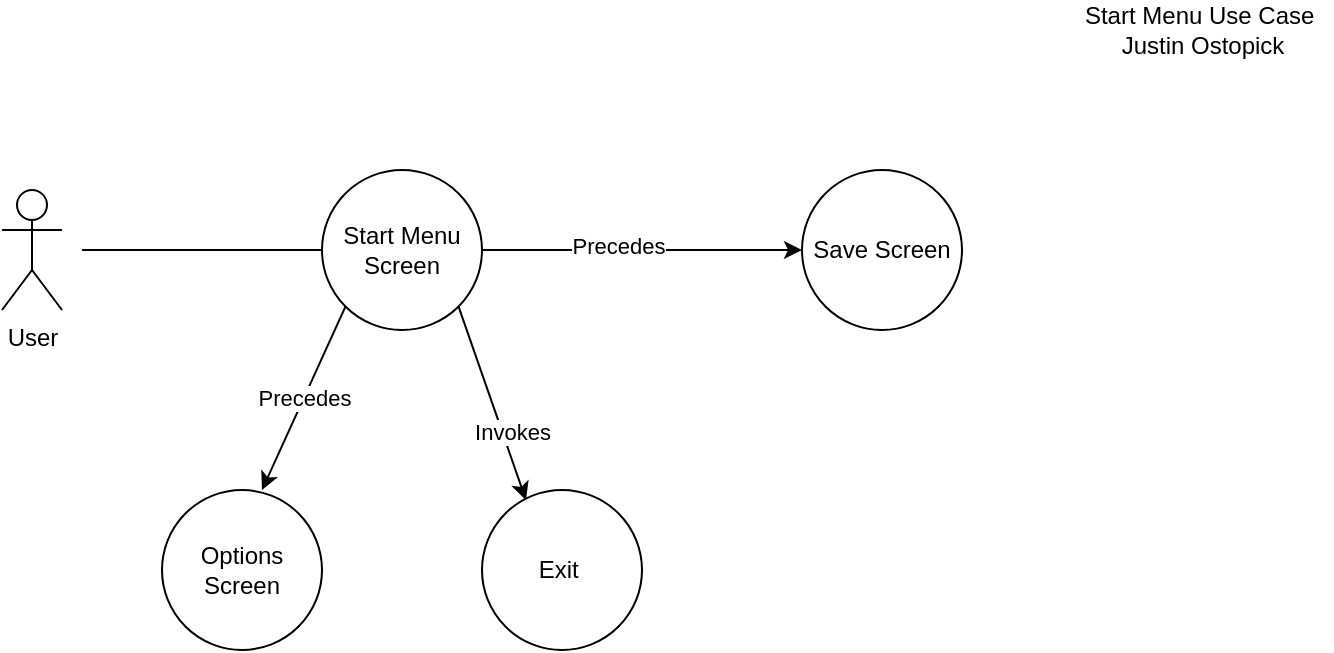 <mxfile version="15.8.8" type="device"><diagram id="kfVLi-JprTq_NmDR7UqE" name="Page-1"><mxGraphModel dx="2062" dy="1154" grid="1" gridSize="10" guides="1" tooltips="1" connect="1" arrows="1" fold="1" page="1" pageScale="1" pageWidth="850" pageHeight="1400" math="0" shadow="0"><root><mxCell id="0"/><mxCell id="1" parent="0"/><mxCell id="8ITwWpTIds18LTCqIP7k-1" value="User" style="shape=umlActor;verticalLabelPosition=bottom;verticalAlign=top;html=1;outlineConnect=0;" vertex="1" parent="1"><mxGeometry x="80" y="130" width="30" height="60" as="geometry"/></mxCell><mxCell id="8ITwWpTIds18LTCqIP7k-2" value="Start Menu Screen" style="ellipse;whiteSpace=wrap;html=1;aspect=fixed;" vertex="1" parent="1"><mxGeometry x="240" y="120" width="80" height="80" as="geometry"/></mxCell><mxCell id="8ITwWpTIds18LTCqIP7k-3" value="Save Screen" style="ellipse;whiteSpace=wrap;html=1;aspect=fixed;" vertex="1" parent="1"><mxGeometry x="480" y="120" width="80" height="80" as="geometry"/></mxCell><mxCell id="8ITwWpTIds18LTCqIP7k-4" value="Options Screen" style="ellipse;whiteSpace=wrap;html=1;aspect=fixed;" vertex="1" parent="1"><mxGeometry x="160" y="280" width="80" height="80" as="geometry"/></mxCell><mxCell id="8ITwWpTIds18LTCqIP7k-6" value="Exit&amp;nbsp;" style="ellipse;whiteSpace=wrap;html=1;aspect=fixed;" vertex="1" parent="1"><mxGeometry x="320" y="280" width="80" height="80" as="geometry"/></mxCell><mxCell id="8ITwWpTIds18LTCqIP7k-7" value="" style="endArrow=none;html=1;rounded=0;entryX=0;entryY=0.5;entryDx=0;entryDy=0;" edge="1" parent="1" target="8ITwWpTIds18LTCqIP7k-2"><mxGeometry width="50" height="50" relative="1" as="geometry"><mxPoint x="120" y="160" as="sourcePoint"/><mxPoint x="450" y="550" as="targetPoint"/></mxGeometry></mxCell><mxCell id="8ITwWpTIds18LTCqIP7k-8" value="" style="endArrow=classic;html=1;rounded=0;exitX=1;exitY=0.5;exitDx=0;exitDy=0;entryX=0;entryY=0.5;entryDx=0;entryDy=0;" edge="1" parent="1" source="8ITwWpTIds18LTCqIP7k-2" target="8ITwWpTIds18LTCqIP7k-3"><mxGeometry width="50" height="50" relative="1" as="geometry"><mxPoint x="400" y="600" as="sourcePoint"/><mxPoint x="450" y="550" as="targetPoint"/></mxGeometry></mxCell><mxCell id="8ITwWpTIds18LTCqIP7k-12" value="Precedes" style="edgeLabel;html=1;align=center;verticalAlign=middle;resizable=0;points=[];" vertex="1" connectable="0" parent="8ITwWpTIds18LTCqIP7k-8"><mxGeometry x="-0.163" y="2" relative="1" as="geometry"><mxPoint x="1" as="offset"/></mxGeometry></mxCell><mxCell id="8ITwWpTIds18LTCqIP7k-9" value="Precedes" style="endArrow=classic;html=1;rounded=0;entryX=0.625;entryY=0;entryDx=0;entryDy=0;exitX=0;exitY=1;exitDx=0;exitDy=0;entryPerimeter=0;" edge="1" parent="1" source="8ITwWpTIds18LTCqIP7k-2" target="8ITwWpTIds18LTCqIP7k-4"><mxGeometry width="50" height="50" relative="1" as="geometry"><mxPoint x="400" y="600" as="sourcePoint"/><mxPoint x="450" y="550" as="targetPoint"/></mxGeometry></mxCell><mxCell id="8ITwWpTIds18LTCqIP7k-11" value="" style="endArrow=classic;html=1;rounded=0;entryX=0.275;entryY=0.063;entryDx=0;entryDy=0;exitX=1;exitY=1;exitDx=0;exitDy=0;entryPerimeter=0;" edge="1" parent="1" source="8ITwWpTIds18LTCqIP7k-2" target="8ITwWpTIds18LTCqIP7k-6"><mxGeometry width="50" height="50" relative="1" as="geometry"><mxPoint x="400" y="600" as="sourcePoint"/><mxPoint x="450" y="550" as="targetPoint"/></mxGeometry></mxCell><mxCell id="8ITwWpTIds18LTCqIP7k-13" value="Invokes" style="edgeLabel;html=1;align=center;verticalAlign=middle;resizable=0;points=[];" vertex="1" connectable="0" parent="8ITwWpTIds18LTCqIP7k-11"><mxGeometry x="0.321" y="4" relative="1" as="geometry"><mxPoint as="offset"/></mxGeometry></mxCell><mxCell id="8ITwWpTIds18LTCqIP7k-15" value="Start Menu Use Case&amp;nbsp;&lt;br&gt;Justin Ostopick" style="text;html=1;align=center;verticalAlign=middle;resizable=0;points=[];autosize=1;strokeColor=none;fillColor=none;" vertex="1" parent="1"><mxGeometry x="615" y="35" width="130" height="30" as="geometry"/></mxCell></root></mxGraphModel></diagram></mxfile>